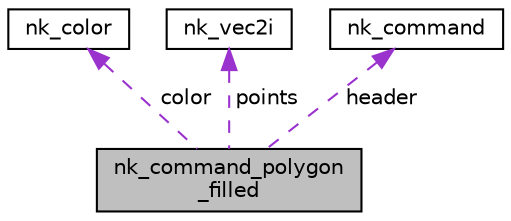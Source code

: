 digraph "nk_command_polygon_filled"
{
 // LATEX_PDF_SIZE
  edge [fontname="Helvetica",fontsize="10",labelfontname="Helvetica",labelfontsize="10"];
  node [fontname="Helvetica",fontsize="10",shape=record];
  Node1 [label="nk_command_polygon\l_filled",height=0.2,width=0.4,color="black", fillcolor="grey75", style="filled", fontcolor="black",tooltip=" "];
  Node2 -> Node1 [dir="back",color="darkorchid3",fontsize="10",style="dashed",label=" color" ,fontname="Helvetica"];
  Node2 [label="nk_color",height=0.2,width=0.4,color="black", fillcolor="white", style="filled",URL="$structnk__color.html",tooltip=" "];
  Node3 -> Node1 [dir="back",color="darkorchid3",fontsize="10",style="dashed",label=" points" ,fontname="Helvetica"];
  Node3 [label="nk_vec2i",height=0.2,width=0.4,color="black", fillcolor="white", style="filled",URL="$structnk__vec2i.html",tooltip=" "];
  Node4 -> Node1 [dir="back",color="darkorchid3",fontsize="10",style="dashed",label=" header" ,fontname="Helvetica"];
  Node4 [label="nk_command",height=0.2,width=0.4,color="black", fillcolor="white", style="filled",URL="$structnk__command.html",tooltip="command base and header of every command inside the buffer"];
}
